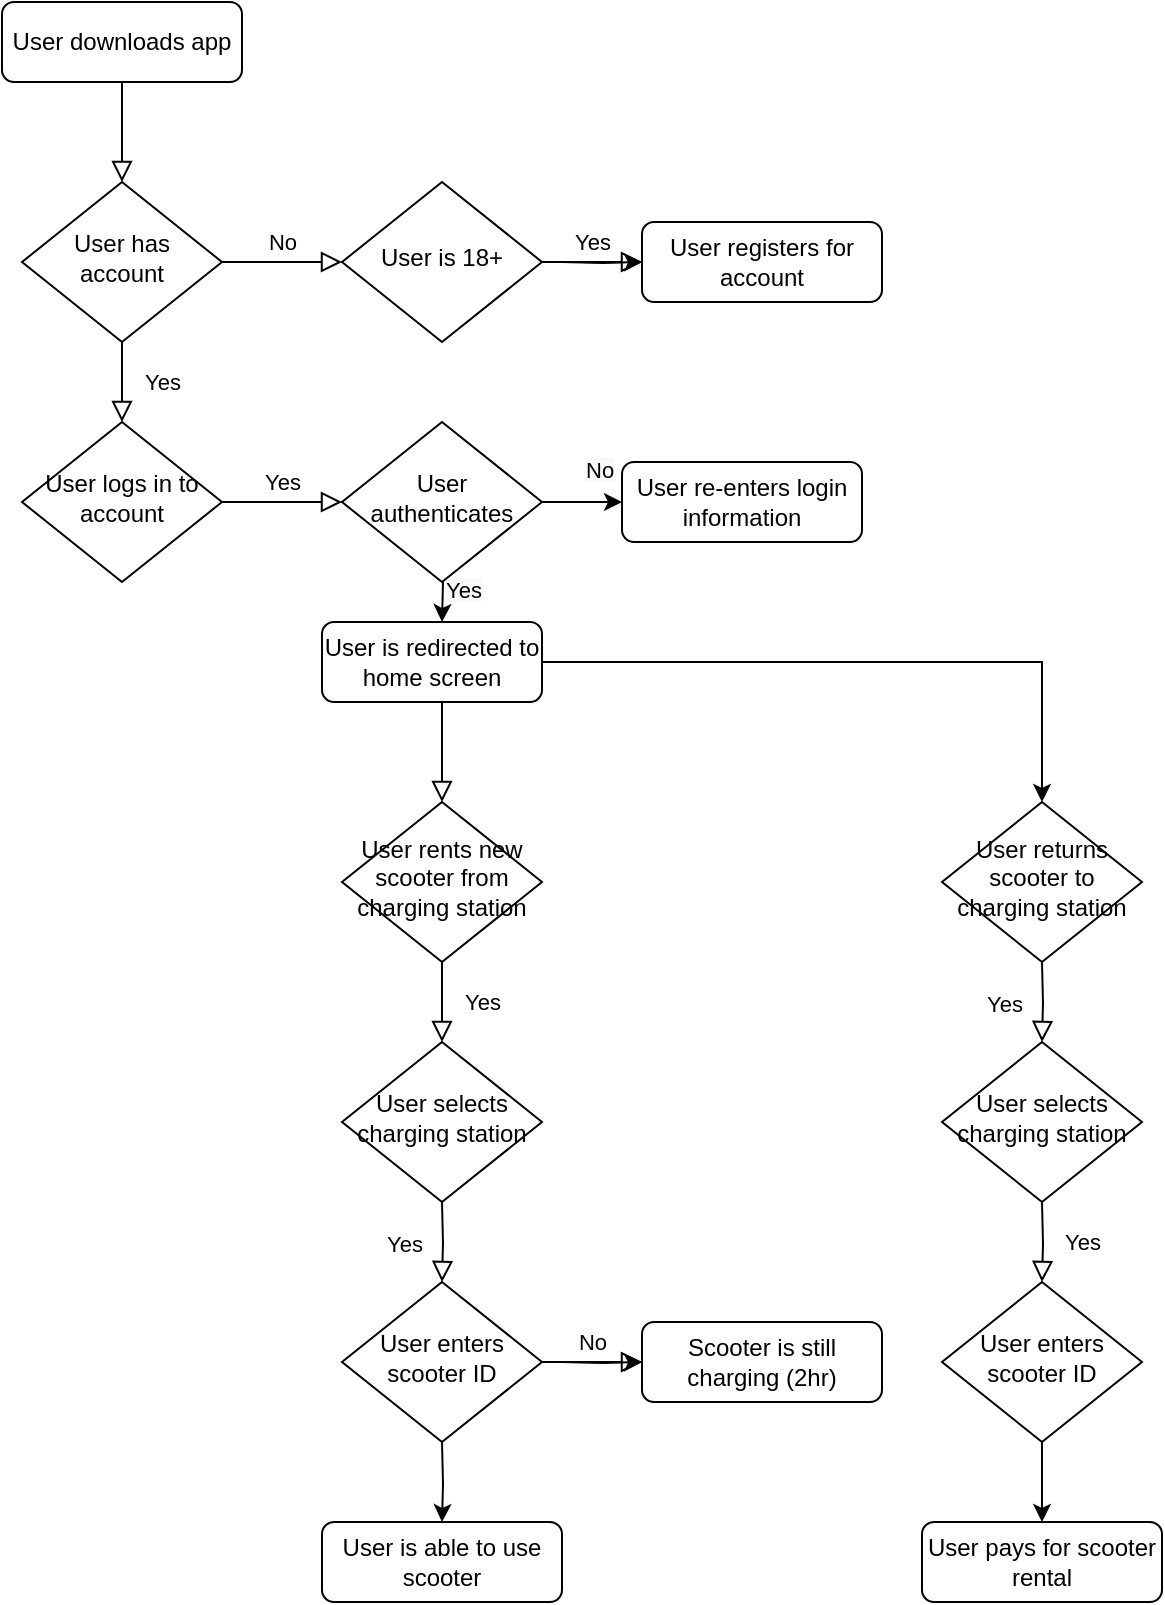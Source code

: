 <mxfile version="15.8.4" type="device"><diagram id="C5RBs43oDa-KdzZeNtuy" name="Page-1"><mxGraphModel dx="1426" dy="852" grid="1" gridSize="10" guides="1" tooltips="1" connect="1" arrows="1" fold="1" page="1" pageScale="1" pageWidth="827" pageHeight="1169" math="0" shadow="0"><root><mxCell id="WIyWlLk6GJQsqaUBKTNV-0"/><mxCell id="WIyWlLk6GJQsqaUBKTNV-1" parent="WIyWlLk6GJQsqaUBKTNV-0"/><mxCell id="WIyWlLk6GJQsqaUBKTNV-2" value="" style="rounded=0;html=1;jettySize=auto;orthogonalLoop=1;fontSize=11;endArrow=block;endFill=0;endSize=8;strokeWidth=1;shadow=0;labelBackgroundColor=none;edgeStyle=orthogonalEdgeStyle;" parent="WIyWlLk6GJQsqaUBKTNV-1" source="WIyWlLk6GJQsqaUBKTNV-3" target="WIyWlLk6GJQsqaUBKTNV-6" edge="1"><mxGeometry relative="1" as="geometry"/></mxCell><mxCell id="WIyWlLk6GJQsqaUBKTNV-3" value="User downloads app" style="rounded=1;whiteSpace=wrap;html=1;fontSize=12;glass=0;strokeWidth=1;shadow=0;" parent="WIyWlLk6GJQsqaUBKTNV-1" vertex="1"><mxGeometry x="10" y="10" width="120" height="40" as="geometry"/></mxCell><mxCell id="WIyWlLk6GJQsqaUBKTNV-4" value="Yes" style="rounded=0;html=1;jettySize=auto;orthogonalLoop=1;fontSize=11;endArrow=block;endFill=0;endSize=8;strokeWidth=1;shadow=0;labelBackgroundColor=none;edgeStyle=orthogonalEdgeStyle;" parent="WIyWlLk6GJQsqaUBKTNV-1" source="WIyWlLk6GJQsqaUBKTNV-6" target="WIyWlLk6GJQsqaUBKTNV-10" edge="1"><mxGeometry y="20" relative="1" as="geometry"><mxPoint as="offset"/></mxGeometry></mxCell><mxCell id="WIyWlLk6GJQsqaUBKTNV-5" value="No" style="edgeStyle=orthogonalEdgeStyle;rounded=0;html=1;jettySize=auto;orthogonalLoop=1;fontSize=11;endArrow=block;endFill=0;endSize=8;strokeWidth=1;shadow=0;labelBackgroundColor=none;entryX=0;entryY=0.5;entryDx=0;entryDy=0;" parent="WIyWlLk6GJQsqaUBKTNV-1" source="WIyWlLk6GJQsqaUBKTNV-6" target="YhyuD8MMQSM7YzudPT2I-64" edge="1"><mxGeometry y="10" relative="1" as="geometry"><mxPoint as="offset"/></mxGeometry></mxCell><mxCell id="WIyWlLk6GJQsqaUBKTNV-6" value="User has account" style="rhombus;whiteSpace=wrap;html=1;shadow=0;fontFamily=Helvetica;fontSize=12;align=center;strokeWidth=1;spacing=6;spacingTop=-4;" parent="WIyWlLk6GJQsqaUBKTNV-1" vertex="1"><mxGeometry x="20" y="100" width="100" height="80" as="geometry"/></mxCell><mxCell id="WIyWlLk6GJQsqaUBKTNV-7" value="User registers for account" style="rounded=1;whiteSpace=wrap;html=1;fontSize=12;glass=0;strokeWidth=1;shadow=0;" parent="WIyWlLk6GJQsqaUBKTNV-1" vertex="1"><mxGeometry x="330" y="120" width="120" height="40" as="geometry"/></mxCell><mxCell id="WIyWlLk6GJQsqaUBKTNV-9" value="Yes" style="edgeStyle=orthogonalEdgeStyle;rounded=0;html=1;jettySize=auto;orthogonalLoop=1;fontSize=11;endArrow=block;endFill=0;endSize=8;strokeWidth=1;shadow=0;labelBackgroundColor=none;entryX=0;entryY=0.5;entryDx=0;entryDy=0;" parent="WIyWlLk6GJQsqaUBKTNV-1" source="WIyWlLk6GJQsqaUBKTNV-10" target="YhyuD8MMQSM7YzudPT2I-36" edge="1"><mxGeometry y="10" relative="1" as="geometry"><mxPoint as="offset"/><mxPoint x="170" y="260" as="targetPoint"/></mxGeometry></mxCell><mxCell id="WIyWlLk6GJQsqaUBKTNV-10" value="User logs in to account" style="rhombus;whiteSpace=wrap;html=1;shadow=0;fontFamily=Helvetica;fontSize=12;align=center;strokeWidth=1;spacing=6;spacingTop=-4;" parent="WIyWlLk6GJQsqaUBKTNV-1" vertex="1"><mxGeometry x="20" y="220" width="100" height="80" as="geometry"/></mxCell><mxCell id="YhyuD8MMQSM7YzudPT2I-3" style="edgeStyle=orthogonalEdgeStyle;rounded=0;orthogonalLoop=1;jettySize=auto;html=1;entryX=0.5;entryY=0;entryDx=0;entryDy=0;" parent="WIyWlLk6GJQsqaUBKTNV-1" edge="1"><mxGeometry relative="1" as="geometry"><mxPoint x="230" y="280" as="sourcePoint"/><mxPoint x="230" y="320" as="targetPoint"/></mxGeometry></mxCell><mxCell id="YhyuD8MMQSM7YzudPT2I-7" value="" style="edgeStyle=orthogonalEdgeStyle;rounded=0;orthogonalLoop=1;jettySize=auto;html=1;exitX=1;exitY=0.5;exitDx=0;exitDy=0;" parent="WIyWlLk6GJQsqaUBKTNV-1" source="YhyuD8MMQSM7YzudPT2I-36" target="YhyuD8MMQSM7YzudPT2I-2" edge="1"><mxGeometry relative="1" as="geometry"><mxPoint x="290" y="260" as="sourcePoint"/></mxGeometry></mxCell><mxCell id="YhyuD8MMQSM7YzudPT2I-2" value="User re-enters login information" style="rounded=1;whiteSpace=wrap;html=1;fontSize=12;glass=0;strokeWidth=1;shadow=0;" parent="WIyWlLk6GJQsqaUBKTNV-1" vertex="1"><mxGeometry x="320" y="240" width="120" height="40" as="geometry"/></mxCell><mxCell id="YhyuD8MMQSM7YzudPT2I-4" value="&lt;meta charset=&quot;utf-8&quot;&gt;&lt;span style=&quot;color: rgb(0, 0, 0); font-family: helvetica; font-size: 11px; font-style: normal; font-weight: 400; letter-spacing: normal; text-align: center; text-indent: 0px; text-transform: none; word-spacing: 0px; background-color: rgb(248, 249, 250); display: inline; float: none;&quot;&gt;Yes&lt;/span&gt;" style="text;whiteSpace=wrap;html=1;" parent="WIyWlLk6GJQsqaUBKTNV-1" vertex="1"><mxGeometry x="230" y="290" width="40" height="30" as="geometry"/></mxCell><mxCell id="YhyuD8MMQSM7YzudPT2I-8" value="&lt;meta charset=&quot;utf-8&quot;&gt;&lt;span style=&quot;color: rgb(0, 0, 0); font-family: helvetica; font-size: 11px; font-style: normal; font-weight: 400; letter-spacing: normal; text-align: center; text-indent: 0px; text-transform: none; word-spacing: 0px; background-color: rgb(248, 249, 250); display: inline; float: none;&quot;&gt;No&lt;/span&gt;" style="text;whiteSpace=wrap;html=1;" parent="WIyWlLk6GJQsqaUBKTNV-1" vertex="1"><mxGeometry x="300" y="230" width="40" height="30" as="geometry"/></mxCell><mxCell id="YhyuD8MMQSM7YzudPT2I-9" value="" style="rounded=0;html=1;jettySize=auto;orthogonalLoop=1;fontSize=11;endArrow=block;endFill=0;endSize=8;strokeWidth=1;shadow=0;labelBackgroundColor=none;edgeStyle=orthogonalEdgeStyle;" parent="WIyWlLk6GJQsqaUBKTNV-1" source="YhyuD8MMQSM7YzudPT2I-10" target="YhyuD8MMQSM7YzudPT2I-12" edge="1"><mxGeometry relative="1" as="geometry"><Array as="points"><mxPoint x="230" y="370"/><mxPoint x="230" y="370"/></Array></mxGeometry></mxCell><mxCell id="YhyuD8MMQSM7YzudPT2I-47" style="edgeStyle=orthogonalEdgeStyle;rounded=0;orthogonalLoop=1;jettySize=auto;html=1;entryX=0.5;entryY=0;entryDx=0;entryDy=0;" parent="WIyWlLk6GJQsqaUBKTNV-1" source="YhyuD8MMQSM7YzudPT2I-10" target="YhyuD8MMQSM7YzudPT2I-40" edge="1"><mxGeometry relative="1" as="geometry"/></mxCell><mxCell id="YhyuD8MMQSM7YzudPT2I-10" value="User is redirected to home screen" style="rounded=1;whiteSpace=wrap;html=1;fontSize=12;glass=0;strokeWidth=1;shadow=0;" parent="WIyWlLk6GJQsqaUBKTNV-1" vertex="1"><mxGeometry x="170" y="320" width="110" height="40" as="geometry"/></mxCell><mxCell id="YhyuD8MMQSM7YzudPT2I-11" value="Yes" style="rounded=0;html=1;jettySize=auto;orthogonalLoop=1;fontSize=11;endArrow=block;endFill=0;endSize=8;strokeWidth=1;shadow=0;labelBackgroundColor=none;edgeStyle=orthogonalEdgeStyle;" parent="WIyWlLk6GJQsqaUBKTNV-1" source="YhyuD8MMQSM7YzudPT2I-12" target="YhyuD8MMQSM7YzudPT2I-13" edge="1"><mxGeometry y="20" relative="1" as="geometry"><mxPoint as="offset"/></mxGeometry></mxCell><mxCell id="YhyuD8MMQSM7YzudPT2I-12" value="User rents new scooter from charging station" style="rhombus;whiteSpace=wrap;html=1;shadow=0;fontFamily=Helvetica;fontSize=12;align=center;strokeWidth=1;spacing=6;spacingTop=-4;" parent="WIyWlLk6GJQsqaUBKTNV-1" vertex="1"><mxGeometry x="180" y="410" width="100" height="80" as="geometry"/></mxCell><mxCell id="YhyuD8MMQSM7YzudPT2I-13" value="User selects charging station" style="rhombus;whiteSpace=wrap;html=1;shadow=0;fontFamily=Helvetica;fontSize=12;align=center;strokeWidth=1;spacing=6;spacingTop=-4;" parent="WIyWlLk6GJQsqaUBKTNV-1" vertex="1"><mxGeometry x="180" y="530" width="100" height="80" as="geometry"/></mxCell><mxCell id="YhyuD8MMQSM7YzudPT2I-20" value="Yes" style="rounded=0;html=1;jettySize=auto;orthogonalLoop=1;fontSize=11;endArrow=block;endFill=0;endSize=8;strokeWidth=1;shadow=0;labelBackgroundColor=none;edgeStyle=orthogonalEdgeStyle;" parent="WIyWlLk6GJQsqaUBKTNV-1" edge="1"><mxGeometry y="20" relative="1" as="geometry"><mxPoint as="offset"/><mxPoint x="230" y="610" as="sourcePoint"/><mxPoint x="230" y="650" as="targetPoint"/></mxGeometry></mxCell><mxCell id="YhyuD8MMQSM7YzudPT2I-35" style="edgeStyle=orthogonalEdgeStyle;rounded=0;orthogonalLoop=1;jettySize=auto;html=1;" parent="WIyWlLk6GJQsqaUBKTNV-1" target="YhyuD8MMQSM7YzudPT2I-34" edge="1"><mxGeometry relative="1" as="geometry"><mxPoint x="230" y="730" as="sourcePoint"/></mxGeometry></mxCell><mxCell id="YhyuD8MMQSM7YzudPT2I-34" value="User is able to use scooter" style="rounded=1;whiteSpace=wrap;html=1;fontSize=12;glass=0;strokeWidth=1;shadow=0;" parent="WIyWlLk6GJQsqaUBKTNV-1" vertex="1"><mxGeometry x="170" y="770" width="120" height="40" as="geometry"/></mxCell><mxCell id="YhyuD8MMQSM7YzudPT2I-36" value="User authenticates" style="rhombus;whiteSpace=wrap;html=1;shadow=0;fontFamily=Helvetica;fontSize=12;align=center;strokeWidth=1;spacing=6;spacingTop=-4;" parent="WIyWlLk6GJQsqaUBKTNV-1" vertex="1"><mxGeometry x="180" y="220" width="100" height="80" as="geometry"/></mxCell><mxCell id="YhyuD8MMQSM7YzudPT2I-40" value="User returns scooter to charging station" style="rhombus;whiteSpace=wrap;html=1;shadow=0;fontFamily=Helvetica;fontSize=12;align=center;strokeWidth=1;spacing=6;spacingTop=-4;" parent="WIyWlLk6GJQsqaUBKTNV-1" vertex="1"><mxGeometry x="480" y="410" width="100" height="80" as="geometry"/></mxCell><mxCell id="YhyuD8MMQSM7YzudPT2I-41" value="Yes" style="rounded=0;html=1;jettySize=auto;orthogonalLoop=1;fontSize=11;endArrow=block;endFill=0;endSize=8;strokeWidth=1;shadow=0;labelBackgroundColor=none;edgeStyle=orthogonalEdgeStyle;" parent="WIyWlLk6GJQsqaUBKTNV-1" edge="1"><mxGeometry y="20" relative="1" as="geometry"><mxPoint as="offset"/><mxPoint x="530" y="490" as="sourcePoint"/><mxPoint x="530" y="530" as="targetPoint"/></mxGeometry></mxCell><mxCell id="YhyuD8MMQSM7YzudPT2I-42" value="User selects charging station" style="rhombus;whiteSpace=wrap;html=1;shadow=0;fontFamily=Helvetica;fontSize=12;align=center;strokeWidth=1;spacing=6;spacingTop=-4;" parent="WIyWlLk6GJQsqaUBKTNV-1" vertex="1"><mxGeometry x="480" y="530" width="100" height="80" as="geometry"/></mxCell><mxCell id="YhyuD8MMQSM7YzudPT2I-43" value="Yes" style="rounded=0;html=1;jettySize=auto;orthogonalLoop=1;fontSize=11;endArrow=block;endFill=0;endSize=8;strokeWidth=1;shadow=0;labelBackgroundColor=none;edgeStyle=orthogonalEdgeStyle;" parent="WIyWlLk6GJQsqaUBKTNV-1" target="YhyuD8MMQSM7YzudPT2I-44" edge="1"><mxGeometry y="20" relative="1" as="geometry"><mxPoint as="offset"/><mxPoint x="530" y="610" as="sourcePoint"/></mxGeometry></mxCell><mxCell id="YhyuD8MMQSM7YzudPT2I-58" style="edgeStyle=orthogonalEdgeStyle;rounded=0;orthogonalLoop=1;jettySize=auto;html=1;entryX=0.5;entryY=0;entryDx=0;entryDy=0;" parent="WIyWlLk6GJQsqaUBKTNV-1" source="YhyuD8MMQSM7YzudPT2I-44" target="YhyuD8MMQSM7YzudPT2I-46" edge="1"><mxGeometry relative="1" as="geometry"/></mxCell><mxCell id="YhyuD8MMQSM7YzudPT2I-44" value="User enters scooter ID" style="rhombus;whiteSpace=wrap;html=1;shadow=0;fontFamily=Helvetica;fontSize=12;align=center;strokeWidth=1;spacing=6;spacingTop=-4;" parent="WIyWlLk6GJQsqaUBKTNV-1" vertex="1"><mxGeometry x="480" y="650" width="100" height="80" as="geometry"/></mxCell><mxCell id="YhyuD8MMQSM7YzudPT2I-46" value="User pays for scooter rental" style="rounded=1;whiteSpace=wrap;html=1;fontSize=12;glass=0;strokeWidth=1;shadow=0;" parent="WIyWlLk6GJQsqaUBKTNV-1" vertex="1"><mxGeometry x="470" y="770" width="120" height="40" as="geometry"/></mxCell><mxCell id="YhyuD8MMQSM7YzudPT2I-50" value="Scooter is still charging (2hr)" style="rounded=1;whiteSpace=wrap;html=1;fontSize=12;glass=0;strokeWidth=1;shadow=0;" parent="WIyWlLk6GJQsqaUBKTNV-1" vertex="1"><mxGeometry x="330" y="670" width="120" height="40" as="geometry"/></mxCell><mxCell id="YhyuD8MMQSM7YzudPT2I-61" value="User enters scooter ID" style="rhombus;whiteSpace=wrap;html=1;shadow=0;fontFamily=Helvetica;fontSize=12;align=center;strokeWidth=1;spacing=6;spacingTop=-4;" parent="WIyWlLk6GJQsqaUBKTNV-1" vertex="1"><mxGeometry x="180" y="650" width="100" height="80" as="geometry"/></mxCell><mxCell id="YhyuD8MMQSM7YzudPT2I-62" value="No" style="edgeStyle=orthogonalEdgeStyle;rounded=0;html=1;jettySize=auto;orthogonalLoop=1;fontSize=11;endArrow=block;endFill=0;endSize=8;strokeWidth=1;shadow=0;labelBackgroundColor=none;" parent="WIyWlLk6GJQsqaUBKTNV-1" edge="1"><mxGeometry y="10" relative="1" as="geometry"><mxPoint as="offset"/><mxPoint x="280" y="690" as="sourcePoint"/><mxPoint x="330" y="690" as="targetPoint"/></mxGeometry></mxCell><mxCell id="YhyuD8MMQSM7YzudPT2I-63" value="" style="edgeStyle=orthogonalEdgeStyle;rounded=0;orthogonalLoop=1;jettySize=auto;html=1;exitX=1;exitY=0.5;exitDx=0;exitDy=0;" parent="WIyWlLk6GJQsqaUBKTNV-1" edge="1"><mxGeometry relative="1" as="geometry"><mxPoint x="290" y="690" as="sourcePoint"/><mxPoint x="330" y="690" as="targetPoint"/></mxGeometry></mxCell><mxCell id="YhyuD8MMQSM7YzudPT2I-64" value="User is 18+" style="rhombus;whiteSpace=wrap;html=1;shadow=0;fontFamily=Helvetica;fontSize=12;align=center;strokeWidth=1;spacing=6;spacingTop=-4;" parent="WIyWlLk6GJQsqaUBKTNV-1" vertex="1"><mxGeometry x="180" y="100" width="100" height="80" as="geometry"/></mxCell><mxCell id="YhyuD8MMQSM7YzudPT2I-65" value="Yes" style="edgeStyle=orthogonalEdgeStyle;rounded=0;html=1;jettySize=auto;orthogonalLoop=1;fontSize=11;endArrow=block;endFill=0;endSize=8;strokeWidth=1;shadow=0;labelBackgroundColor=none;" parent="WIyWlLk6GJQsqaUBKTNV-1" edge="1"><mxGeometry y="10" relative="1" as="geometry"><mxPoint as="offset"/><mxPoint x="280" y="140" as="sourcePoint"/><mxPoint x="330" y="140" as="targetPoint"/></mxGeometry></mxCell><mxCell id="YhyuD8MMQSM7YzudPT2I-66" value="" style="edgeStyle=orthogonalEdgeStyle;rounded=0;orthogonalLoop=1;jettySize=auto;html=1;exitX=1;exitY=0.5;exitDx=0;exitDy=0;" parent="WIyWlLk6GJQsqaUBKTNV-1" edge="1"><mxGeometry relative="1" as="geometry"><mxPoint x="290" y="140" as="sourcePoint"/><mxPoint x="330" y="140" as="targetPoint"/></mxGeometry></mxCell></root></mxGraphModel></diagram></mxfile>